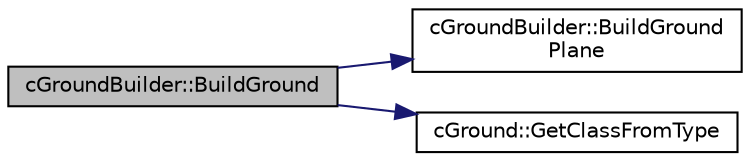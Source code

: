 digraph "cGroundBuilder::BuildGround"
{
 // LATEX_PDF_SIZE
  edge [fontname="Helvetica",fontsize="10",labelfontname="Helvetica",labelfontsize="10"];
  node [fontname="Helvetica",fontsize="10",shape=record];
  rankdir="LR";
  Node1 [label="cGroundBuilder::BuildGround",height=0.2,width=0.4,color="black", fillcolor="grey75", style="filled", fontcolor="black",tooltip=" "];
  Node1 -> Node2 [color="midnightblue",fontsize="10",style="solid",fontname="Helvetica"];
  Node2 [label="cGroundBuilder::BuildGround\lPlane",height=0.2,width=0.4,color="black", fillcolor="white", style="filled",URL="$classc_ground_builder.html#abcb9b191bb88a904981e439ff107cfba",tooltip=" "];
  Node1 -> Node3 [color="midnightblue",fontsize="10",style="solid",fontname="Helvetica"];
  Node3 [label="cGround::GetClassFromType",height=0.2,width=0.4,color="black", fillcolor="white", style="filled",URL="$classc_ground.html#a125f84cfc994330e982259497e1d2865",tooltip=" "];
}
